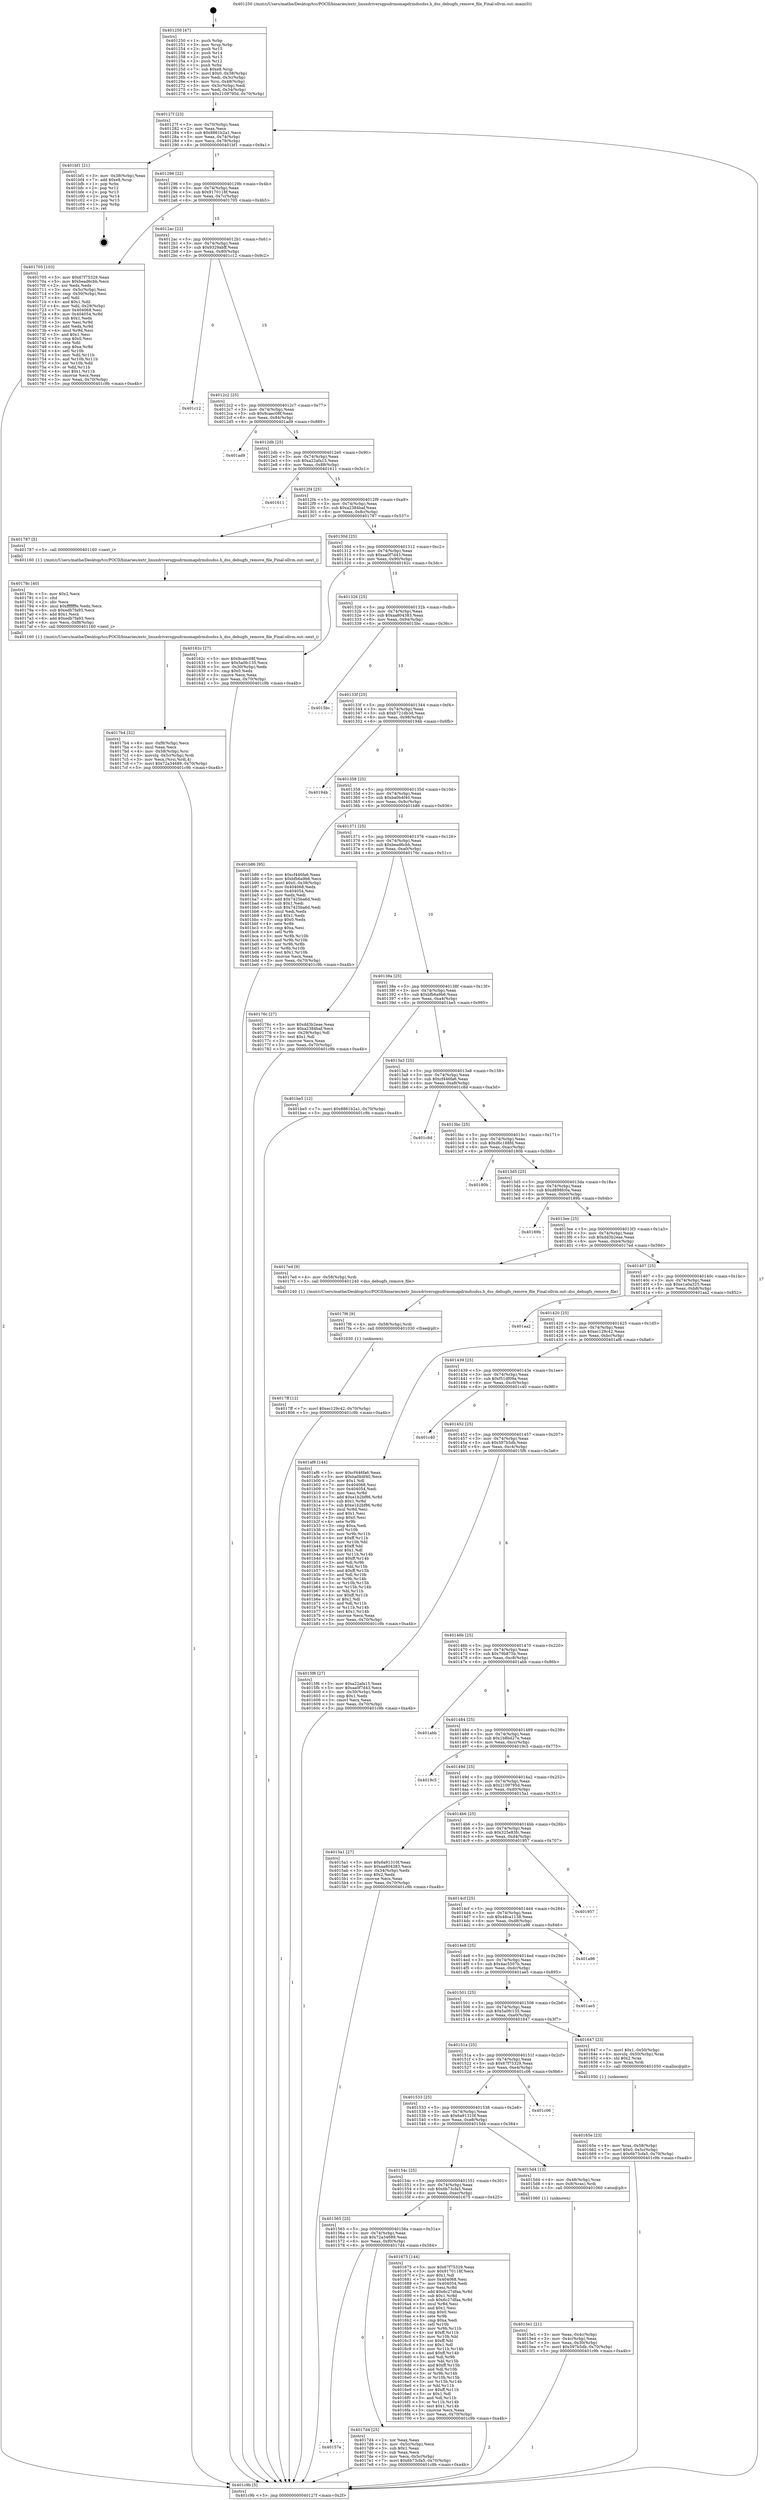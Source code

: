 digraph "0x401250" {
  label = "0x401250 (/mnt/c/Users/mathe/Desktop/tcc/POCII/binaries/extr_linuxdriversgpudrmomapdrmdssdss.h_dss_debugfs_remove_file_Final-ollvm.out::main(0))"
  labelloc = "t"
  node[shape=record]

  Entry [label="",width=0.3,height=0.3,shape=circle,fillcolor=black,style=filled]
  "0x40127f" [label="{
     0x40127f [23]\l
     | [instrs]\l
     &nbsp;&nbsp;0x40127f \<+3\>: mov -0x70(%rbp),%eax\l
     &nbsp;&nbsp;0x401282 \<+2\>: mov %eax,%ecx\l
     &nbsp;&nbsp;0x401284 \<+6\>: sub $0x8861b2a1,%ecx\l
     &nbsp;&nbsp;0x40128a \<+3\>: mov %eax,-0x74(%rbp)\l
     &nbsp;&nbsp;0x40128d \<+3\>: mov %ecx,-0x78(%rbp)\l
     &nbsp;&nbsp;0x401290 \<+6\>: je 0000000000401bf1 \<main+0x9a1\>\l
  }"]
  "0x401bf1" [label="{
     0x401bf1 [21]\l
     | [instrs]\l
     &nbsp;&nbsp;0x401bf1 \<+3\>: mov -0x38(%rbp),%eax\l
     &nbsp;&nbsp;0x401bf4 \<+7\>: add $0xe8,%rsp\l
     &nbsp;&nbsp;0x401bfb \<+1\>: pop %rbx\l
     &nbsp;&nbsp;0x401bfc \<+2\>: pop %r12\l
     &nbsp;&nbsp;0x401bfe \<+2\>: pop %r13\l
     &nbsp;&nbsp;0x401c00 \<+2\>: pop %r14\l
     &nbsp;&nbsp;0x401c02 \<+2\>: pop %r15\l
     &nbsp;&nbsp;0x401c04 \<+1\>: pop %rbp\l
     &nbsp;&nbsp;0x401c05 \<+1\>: ret\l
  }"]
  "0x401296" [label="{
     0x401296 [22]\l
     | [instrs]\l
     &nbsp;&nbsp;0x401296 \<+5\>: jmp 000000000040129b \<main+0x4b\>\l
     &nbsp;&nbsp;0x40129b \<+3\>: mov -0x74(%rbp),%eax\l
     &nbsp;&nbsp;0x40129e \<+5\>: sub $0x9170118f,%eax\l
     &nbsp;&nbsp;0x4012a3 \<+3\>: mov %eax,-0x7c(%rbp)\l
     &nbsp;&nbsp;0x4012a6 \<+6\>: je 0000000000401705 \<main+0x4b5\>\l
  }"]
  Exit [label="",width=0.3,height=0.3,shape=circle,fillcolor=black,style=filled,peripheries=2]
  "0x401705" [label="{
     0x401705 [103]\l
     | [instrs]\l
     &nbsp;&nbsp;0x401705 \<+5\>: mov $0x67f75329,%eax\l
     &nbsp;&nbsp;0x40170a \<+5\>: mov $0xbead6cbb,%ecx\l
     &nbsp;&nbsp;0x40170f \<+2\>: xor %edx,%edx\l
     &nbsp;&nbsp;0x401711 \<+3\>: mov -0x5c(%rbp),%esi\l
     &nbsp;&nbsp;0x401714 \<+3\>: cmp -0x50(%rbp),%esi\l
     &nbsp;&nbsp;0x401717 \<+4\>: setl %dil\l
     &nbsp;&nbsp;0x40171b \<+4\>: and $0x1,%dil\l
     &nbsp;&nbsp;0x40171f \<+4\>: mov %dil,-0x29(%rbp)\l
     &nbsp;&nbsp;0x401723 \<+7\>: mov 0x404068,%esi\l
     &nbsp;&nbsp;0x40172a \<+8\>: mov 0x404054,%r8d\l
     &nbsp;&nbsp;0x401732 \<+3\>: sub $0x1,%edx\l
     &nbsp;&nbsp;0x401735 \<+3\>: mov %esi,%r9d\l
     &nbsp;&nbsp;0x401738 \<+3\>: add %edx,%r9d\l
     &nbsp;&nbsp;0x40173b \<+4\>: imul %r9d,%esi\l
     &nbsp;&nbsp;0x40173f \<+3\>: and $0x1,%esi\l
     &nbsp;&nbsp;0x401742 \<+3\>: cmp $0x0,%esi\l
     &nbsp;&nbsp;0x401745 \<+4\>: sete %dil\l
     &nbsp;&nbsp;0x401749 \<+4\>: cmp $0xa,%r8d\l
     &nbsp;&nbsp;0x40174d \<+4\>: setl %r10b\l
     &nbsp;&nbsp;0x401751 \<+3\>: mov %dil,%r11b\l
     &nbsp;&nbsp;0x401754 \<+3\>: and %r10b,%r11b\l
     &nbsp;&nbsp;0x401757 \<+3\>: xor %r10b,%dil\l
     &nbsp;&nbsp;0x40175a \<+3\>: or %dil,%r11b\l
     &nbsp;&nbsp;0x40175d \<+4\>: test $0x1,%r11b\l
     &nbsp;&nbsp;0x401761 \<+3\>: cmovne %ecx,%eax\l
     &nbsp;&nbsp;0x401764 \<+3\>: mov %eax,-0x70(%rbp)\l
     &nbsp;&nbsp;0x401767 \<+5\>: jmp 0000000000401c9b \<main+0xa4b\>\l
  }"]
  "0x4012ac" [label="{
     0x4012ac [22]\l
     | [instrs]\l
     &nbsp;&nbsp;0x4012ac \<+5\>: jmp 00000000004012b1 \<main+0x61\>\l
     &nbsp;&nbsp;0x4012b1 \<+3\>: mov -0x74(%rbp),%eax\l
     &nbsp;&nbsp;0x4012b4 \<+5\>: sub $0x9329abff,%eax\l
     &nbsp;&nbsp;0x4012b9 \<+3\>: mov %eax,-0x80(%rbp)\l
     &nbsp;&nbsp;0x4012bc \<+6\>: je 0000000000401c12 \<main+0x9c2\>\l
  }"]
  "0x4017ff" [label="{
     0x4017ff [12]\l
     | [instrs]\l
     &nbsp;&nbsp;0x4017ff \<+7\>: movl $0xec129c42,-0x70(%rbp)\l
     &nbsp;&nbsp;0x401806 \<+5\>: jmp 0000000000401c9b \<main+0xa4b\>\l
  }"]
  "0x401c12" [label="{
     0x401c12\l
  }", style=dashed]
  "0x4012c2" [label="{
     0x4012c2 [25]\l
     | [instrs]\l
     &nbsp;&nbsp;0x4012c2 \<+5\>: jmp 00000000004012c7 \<main+0x77\>\l
     &nbsp;&nbsp;0x4012c7 \<+3\>: mov -0x74(%rbp),%eax\l
     &nbsp;&nbsp;0x4012ca \<+5\>: sub $0x9caec08f,%eax\l
     &nbsp;&nbsp;0x4012cf \<+6\>: mov %eax,-0x84(%rbp)\l
     &nbsp;&nbsp;0x4012d5 \<+6\>: je 0000000000401ad9 \<main+0x889\>\l
  }"]
  "0x4017f6" [label="{
     0x4017f6 [9]\l
     | [instrs]\l
     &nbsp;&nbsp;0x4017f6 \<+4\>: mov -0x58(%rbp),%rdi\l
     &nbsp;&nbsp;0x4017fa \<+5\>: call 0000000000401030 \<free@plt\>\l
     | [calls]\l
     &nbsp;&nbsp;0x401030 \{1\} (unknown)\l
  }"]
  "0x401ad9" [label="{
     0x401ad9\l
  }", style=dashed]
  "0x4012db" [label="{
     0x4012db [25]\l
     | [instrs]\l
     &nbsp;&nbsp;0x4012db \<+5\>: jmp 00000000004012e0 \<main+0x90\>\l
     &nbsp;&nbsp;0x4012e0 \<+3\>: mov -0x74(%rbp),%eax\l
     &nbsp;&nbsp;0x4012e3 \<+5\>: sub $0xa22afa15,%eax\l
     &nbsp;&nbsp;0x4012e8 \<+6\>: mov %eax,-0x88(%rbp)\l
     &nbsp;&nbsp;0x4012ee \<+6\>: je 0000000000401611 \<main+0x3c1\>\l
  }"]
  "0x40157e" [label="{
     0x40157e\l
  }", style=dashed]
  "0x401611" [label="{
     0x401611\l
  }", style=dashed]
  "0x4012f4" [label="{
     0x4012f4 [25]\l
     | [instrs]\l
     &nbsp;&nbsp;0x4012f4 \<+5\>: jmp 00000000004012f9 \<main+0xa9\>\l
     &nbsp;&nbsp;0x4012f9 \<+3\>: mov -0x74(%rbp),%eax\l
     &nbsp;&nbsp;0x4012fc \<+5\>: sub $0xa2384baf,%eax\l
     &nbsp;&nbsp;0x401301 \<+6\>: mov %eax,-0x8c(%rbp)\l
     &nbsp;&nbsp;0x401307 \<+6\>: je 0000000000401787 \<main+0x537\>\l
  }"]
  "0x4017d4" [label="{
     0x4017d4 [25]\l
     | [instrs]\l
     &nbsp;&nbsp;0x4017d4 \<+2\>: xor %eax,%eax\l
     &nbsp;&nbsp;0x4017d6 \<+3\>: mov -0x5c(%rbp),%ecx\l
     &nbsp;&nbsp;0x4017d9 \<+3\>: sub $0x1,%eax\l
     &nbsp;&nbsp;0x4017dc \<+2\>: sub %eax,%ecx\l
     &nbsp;&nbsp;0x4017de \<+3\>: mov %ecx,-0x5c(%rbp)\l
     &nbsp;&nbsp;0x4017e1 \<+7\>: movl $0x6b73cfa5,-0x70(%rbp)\l
     &nbsp;&nbsp;0x4017e8 \<+5\>: jmp 0000000000401c9b \<main+0xa4b\>\l
  }"]
  "0x401787" [label="{
     0x401787 [5]\l
     | [instrs]\l
     &nbsp;&nbsp;0x401787 \<+5\>: call 0000000000401160 \<next_i\>\l
     | [calls]\l
     &nbsp;&nbsp;0x401160 \{1\} (/mnt/c/Users/mathe/Desktop/tcc/POCII/binaries/extr_linuxdriversgpudrmomapdrmdssdss.h_dss_debugfs_remove_file_Final-ollvm.out::next_i)\l
  }"]
  "0x40130d" [label="{
     0x40130d [25]\l
     | [instrs]\l
     &nbsp;&nbsp;0x40130d \<+5\>: jmp 0000000000401312 \<main+0xc2\>\l
     &nbsp;&nbsp;0x401312 \<+3\>: mov -0x74(%rbp),%eax\l
     &nbsp;&nbsp;0x401315 \<+5\>: sub $0xaa0f7d43,%eax\l
     &nbsp;&nbsp;0x40131a \<+6\>: mov %eax,-0x90(%rbp)\l
     &nbsp;&nbsp;0x401320 \<+6\>: je 000000000040162c \<main+0x3dc\>\l
  }"]
  "0x4017b4" [label="{
     0x4017b4 [32]\l
     | [instrs]\l
     &nbsp;&nbsp;0x4017b4 \<+6\>: mov -0xf8(%rbp),%ecx\l
     &nbsp;&nbsp;0x4017ba \<+3\>: imul %eax,%ecx\l
     &nbsp;&nbsp;0x4017bd \<+4\>: mov -0x58(%rbp),%rsi\l
     &nbsp;&nbsp;0x4017c1 \<+4\>: movslq -0x5c(%rbp),%rdi\l
     &nbsp;&nbsp;0x4017c5 \<+3\>: mov %ecx,(%rsi,%rdi,4)\l
     &nbsp;&nbsp;0x4017c8 \<+7\>: movl $0x72a34689,-0x70(%rbp)\l
     &nbsp;&nbsp;0x4017cf \<+5\>: jmp 0000000000401c9b \<main+0xa4b\>\l
  }"]
  "0x40162c" [label="{
     0x40162c [27]\l
     | [instrs]\l
     &nbsp;&nbsp;0x40162c \<+5\>: mov $0x9caec08f,%eax\l
     &nbsp;&nbsp;0x401631 \<+5\>: mov $0x5a0fc135,%ecx\l
     &nbsp;&nbsp;0x401636 \<+3\>: mov -0x30(%rbp),%edx\l
     &nbsp;&nbsp;0x401639 \<+3\>: cmp $0x0,%edx\l
     &nbsp;&nbsp;0x40163c \<+3\>: cmove %ecx,%eax\l
     &nbsp;&nbsp;0x40163f \<+3\>: mov %eax,-0x70(%rbp)\l
     &nbsp;&nbsp;0x401642 \<+5\>: jmp 0000000000401c9b \<main+0xa4b\>\l
  }"]
  "0x401326" [label="{
     0x401326 [25]\l
     | [instrs]\l
     &nbsp;&nbsp;0x401326 \<+5\>: jmp 000000000040132b \<main+0xdb\>\l
     &nbsp;&nbsp;0x40132b \<+3\>: mov -0x74(%rbp),%eax\l
     &nbsp;&nbsp;0x40132e \<+5\>: sub $0xaa804383,%eax\l
     &nbsp;&nbsp;0x401333 \<+6\>: mov %eax,-0x94(%rbp)\l
     &nbsp;&nbsp;0x401339 \<+6\>: je 00000000004015bc \<main+0x36c\>\l
  }"]
  "0x40178c" [label="{
     0x40178c [40]\l
     | [instrs]\l
     &nbsp;&nbsp;0x40178c \<+5\>: mov $0x2,%ecx\l
     &nbsp;&nbsp;0x401791 \<+1\>: cltd\l
     &nbsp;&nbsp;0x401792 \<+2\>: idiv %ecx\l
     &nbsp;&nbsp;0x401794 \<+6\>: imul $0xfffffffe,%edx,%ecx\l
     &nbsp;&nbsp;0x40179a \<+6\>: sub $0xedb7fa93,%ecx\l
     &nbsp;&nbsp;0x4017a0 \<+3\>: add $0x1,%ecx\l
     &nbsp;&nbsp;0x4017a3 \<+6\>: add $0xedb7fa93,%ecx\l
     &nbsp;&nbsp;0x4017a9 \<+6\>: mov %ecx,-0xf8(%rbp)\l
     &nbsp;&nbsp;0x4017af \<+5\>: call 0000000000401160 \<next_i\>\l
     | [calls]\l
     &nbsp;&nbsp;0x401160 \{1\} (/mnt/c/Users/mathe/Desktop/tcc/POCII/binaries/extr_linuxdriversgpudrmomapdrmdssdss.h_dss_debugfs_remove_file_Final-ollvm.out::next_i)\l
  }"]
  "0x4015bc" [label="{
     0x4015bc\l
  }", style=dashed]
  "0x40133f" [label="{
     0x40133f [25]\l
     | [instrs]\l
     &nbsp;&nbsp;0x40133f \<+5\>: jmp 0000000000401344 \<main+0xf4\>\l
     &nbsp;&nbsp;0x401344 \<+3\>: mov -0x74(%rbp),%eax\l
     &nbsp;&nbsp;0x401347 \<+5\>: sub $0xb721db3d,%eax\l
     &nbsp;&nbsp;0x40134c \<+6\>: mov %eax,-0x98(%rbp)\l
     &nbsp;&nbsp;0x401352 \<+6\>: je 000000000040194b \<main+0x6fb\>\l
  }"]
  "0x401565" [label="{
     0x401565 [25]\l
     | [instrs]\l
     &nbsp;&nbsp;0x401565 \<+5\>: jmp 000000000040156a \<main+0x31a\>\l
     &nbsp;&nbsp;0x40156a \<+3\>: mov -0x74(%rbp),%eax\l
     &nbsp;&nbsp;0x40156d \<+5\>: sub $0x72a34689,%eax\l
     &nbsp;&nbsp;0x401572 \<+6\>: mov %eax,-0xf0(%rbp)\l
     &nbsp;&nbsp;0x401578 \<+6\>: je 00000000004017d4 \<main+0x584\>\l
  }"]
  "0x40194b" [label="{
     0x40194b\l
  }", style=dashed]
  "0x401358" [label="{
     0x401358 [25]\l
     | [instrs]\l
     &nbsp;&nbsp;0x401358 \<+5\>: jmp 000000000040135d \<main+0x10d\>\l
     &nbsp;&nbsp;0x40135d \<+3\>: mov -0x74(%rbp),%eax\l
     &nbsp;&nbsp;0x401360 \<+5\>: sub $0xba0b4f40,%eax\l
     &nbsp;&nbsp;0x401365 \<+6\>: mov %eax,-0x9c(%rbp)\l
     &nbsp;&nbsp;0x40136b \<+6\>: je 0000000000401b86 \<main+0x936\>\l
  }"]
  "0x401675" [label="{
     0x401675 [144]\l
     | [instrs]\l
     &nbsp;&nbsp;0x401675 \<+5\>: mov $0x67f75329,%eax\l
     &nbsp;&nbsp;0x40167a \<+5\>: mov $0x9170118f,%ecx\l
     &nbsp;&nbsp;0x40167f \<+2\>: mov $0x1,%dl\l
     &nbsp;&nbsp;0x401681 \<+7\>: mov 0x404068,%esi\l
     &nbsp;&nbsp;0x401688 \<+7\>: mov 0x404054,%edi\l
     &nbsp;&nbsp;0x40168f \<+3\>: mov %esi,%r8d\l
     &nbsp;&nbsp;0x401692 \<+7\>: add $0x6c27dfaa,%r8d\l
     &nbsp;&nbsp;0x401699 \<+4\>: sub $0x1,%r8d\l
     &nbsp;&nbsp;0x40169d \<+7\>: sub $0x6c27dfaa,%r8d\l
     &nbsp;&nbsp;0x4016a4 \<+4\>: imul %r8d,%esi\l
     &nbsp;&nbsp;0x4016a8 \<+3\>: and $0x1,%esi\l
     &nbsp;&nbsp;0x4016ab \<+3\>: cmp $0x0,%esi\l
     &nbsp;&nbsp;0x4016ae \<+4\>: sete %r9b\l
     &nbsp;&nbsp;0x4016b2 \<+3\>: cmp $0xa,%edi\l
     &nbsp;&nbsp;0x4016b5 \<+4\>: setl %r10b\l
     &nbsp;&nbsp;0x4016b9 \<+3\>: mov %r9b,%r11b\l
     &nbsp;&nbsp;0x4016bc \<+4\>: xor $0xff,%r11b\l
     &nbsp;&nbsp;0x4016c0 \<+3\>: mov %r10b,%bl\l
     &nbsp;&nbsp;0x4016c3 \<+3\>: xor $0xff,%bl\l
     &nbsp;&nbsp;0x4016c6 \<+3\>: xor $0x1,%dl\l
     &nbsp;&nbsp;0x4016c9 \<+3\>: mov %r11b,%r14b\l
     &nbsp;&nbsp;0x4016cc \<+4\>: and $0xff,%r14b\l
     &nbsp;&nbsp;0x4016d0 \<+3\>: and %dl,%r9b\l
     &nbsp;&nbsp;0x4016d3 \<+3\>: mov %bl,%r15b\l
     &nbsp;&nbsp;0x4016d6 \<+4\>: and $0xff,%r15b\l
     &nbsp;&nbsp;0x4016da \<+3\>: and %dl,%r10b\l
     &nbsp;&nbsp;0x4016dd \<+3\>: or %r9b,%r14b\l
     &nbsp;&nbsp;0x4016e0 \<+3\>: or %r10b,%r15b\l
     &nbsp;&nbsp;0x4016e3 \<+3\>: xor %r15b,%r14b\l
     &nbsp;&nbsp;0x4016e6 \<+3\>: or %bl,%r11b\l
     &nbsp;&nbsp;0x4016e9 \<+4\>: xor $0xff,%r11b\l
     &nbsp;&nbsp;0x4016ed \<+3\>: or $0x1,%dl\l
     &nbsp;&nbsp;0x4016f0 \<+3\>: and %dl,%r11b\l
     &nbsp;&nbsp;0x4016f3 \<+3\>: or %r11b,%r14b\l
     &nbsp;&nbsp;0x4016f6 \<+4\>: test $0x1,%r14b\l
     &nbsp;&nbsp;0x4016fa \<+3\>: cmovne %ecx,%eax\l
     &nbsp;&nbsp;0x4016fd \<+3\>: mov %eax,-0x70(%rbp)\l
     &nbsp;&nbsp;0x401700 \<+5\>: jmp 0000000000401c9b \<main+0xa4b\>\l
  }"]
  "0x401b86" [label="{
     0x401b86 [95]\l
     | [instrs]\l
     &nbsp;&nbsp;0x401b86 \<+5\>: mov $0xcf446fa6,%eax\l
     &nbsp;&nbsp;0x401b8b \<+5\>: mov $0xbfb6a9b6,%ecx\l
     &nbsp;&nbsp;0x401b90 \<+7\>: movl $0x0,-0x38(%rbp)\l
     &nbsp;&nbsp;0x401b97 \<+7\>: mov 0x404068,%edx\l
     &nbsp;&nbsp;0x401b9e \<+7\>: mov 0x404054,%esi\l
     &nbsp;&nbsp;0x401ba5 \<+2\>: mov %edx,%edi\l
     &nbsp;&nbsp;0x401ba7 \<+6\>: add $0x7425ba6d,%edi\l
     &nbsp;&nbsp;0x401bad \<+3\>: sub $0x1,%edi\l
     &nbsp;&nbsp;0x401bb0 \<+6\>: sub $0x7425ba6d,%edi\l
     &nbsp;&nbsp;0x401bb6 \<+3\>: imul %edi,%edx\l
     &nbsp;&nbsp;0x401bb9 \<+3\>: and $0x1,%edx\l
     &nbsp;&nbsp;0x401bbc \<+3\>: cmp $0x0,%edx\l
     &nbsp;&nbsp;0x401bbf \<+4\>: sete %r8b\l
     &nbsp;&nbsp;0x401bc3 \<+3\>: cmp $0xa,%esi\l
     &nbsp;&nbsp;0x401bc6 \<+4\>: setl %r9b\l
     &nbsp;&nbsp;0x401bca \<+3\>: mov %r8b,%r10b\l
     &nbsp;&nbsp;0x401bcd \<+3\>: and %r9b,%r10b\l
     &nbsp;&nbsp;0x401bd0 \<+3\>: xor %r9b,%r8b\l
     &nbsp;&nbsp;0x401bd3 \<+3\>: or %r8b,%r10b\l
     &nbsp;&nbsp;0x401bd6 \<+4\>: test $0x1,%r10b\l
     &nbsp;&nbsp;0x401bda \<+3\>: cmovne %ecx,%eax\l
     &nbsp;&nbsp;0x401bdd \<+3\>: mov %eax,-0x70(%rbp)\l
     &nbsp;&nbsp;0x401be0 \<+5\>: jmp 0000000000401c9b \<main+0xa4b\>\l
  }"]
  "0x401371" [label="{
     0x401371 [25]\l
     | [instrs]\l
     &nbsp;&nbsp;0x401371 \<+5\>: jmp 0000000000401376 \<main+0x126\>\l
     &nbsp;&nbsp;0x401376 \<+3\>: mov -0x74(%rbp),%eax\l
     &nbsp;&nbsp;0x401379 \<+5\>: sub $0xbead6cbb,%eax\l
     &nbsp;&nbsp;0x40137e \<+6\>: mov %eax,-0xa0(%rbp)\l
     &nbsp;&nbsp;0x401384 \<+6\>: je 000000000040176c \<main+0x51c\>\l
  }"]
  "0x40165e" [label="{
     0x40165e [23]\l
     | [instrs]\l
     &nbsp;&nbsp;0x40165e \<+4\>: mov %rax,-0x58(%rbp)\l
     &nbsp;&nbsp;0x401662 \<+7\>: movl $0x0,-0x5c(%rbp)\l
     &nbsp;&nbsp;0x401669 \<+7\>: movl $0x6b73cfa5,-0x70(%rbp)\l
     &nbsp;&nbsp;0x401670 \<+5\>: jmp 0000000000401c9b \<main+0xa4b\>\l
  }"]
  "0x40176c" [label="{
     0x40176c [27]\l
     | [instrs]\l
     &nbsp;&nbsp;0x40176c \<+5\>: mov $0xdd3b2eae,%eax\l
     &nbsp;&nbsp;0x401771 \<+5\>: mov $0xa2384baf,%ecx\l
     &nbsp;&nbsp;0x401776 \<+3\>: mov -0x29(%rbp),%dl\l
     &nbsp;&nbsp;0x401779 \<+3\>: test $0x1,%dl\l
     &nbsp;&nbsp;0x40177c \<+3\>: cmovne %ecx,%eax\l
     &nbsp;&nbsp;0x40177f \<+3\>: mov %eax,-0x70(%rbp)\l
     &nbsp;&nbsp;0x401782 \<+5\>: jmp 0000000000401c9b \<main+0xa4b\>\l
  }"]
  "0x40138a" [label="{
     0x40138a [25]\l
     | [instrs]\l
     &nbsp;&nbsp;0x40138a \<+5\>: jmp 000000000040138f \<main+0x13f\>\l
     &nbsp;&nbsp;0x40138f \<+3\>: mov -0x74(%rbp),%eax\l
     &nbsp;&nbsp;0x401392 \<+5\>: sub $0xbfb6a9b6,%eax\l
     &nbsp;&nbsp;0x401397 \<+6\>: mov %eax,-0xa4(%rbp)\l
     &nbsp;&nbsp;0x40139d \<+6\>: je 0000000000401be5 \<main+0x995\>\l
  }"]
  "0x4015e1" [label="{
     0x4015e1 [21]\l
     | [instrs]\l
     &nbsp;&nbsp;0x4015e1 \<+3\>: mov %eax,-0x4c(%rbp)\l
     &nbsp;&nbsp;0x4015e4 \<+3\>: mov -0x4c(%rbp),%eax\l
     &nbsp;&nbsp;0x4015e7 \<+3\>: mov %eax,-0x30(%rbp)\l
     &nbsp;&nbsp;0x4015ea \<+7\>: movl $0x597b5db,-0x70(%rbp)\l
     &nbsp;&nbsp;0x4015f1 \<+5\>: jmp 0000000000401c9b \<main+0xa4b\>\l
  }"]
  "0x401be5" [label="{
     0x401be5 [12]\l
     | [instrs]\l
     &nbsp;&nbsp;0x401be5 \<+7\>: movl $0x8861b2a1,-0x70(%rbp)\l
     &nbsp;&nbsp;0x401bec \<+5\>: jmp 0000000000401c9b \<main+0xa4b\>\l
  }"]
  "0x4013a3" [label="{
     0x4013a3 [25]\l
     | [instrs]\l
     &nbsp;&nbsp;0x4013a3 \<+5\>: jmp 00000000004013a8 \<main+0x158\>\l
     &nbsp;&nbsp;0x4013a8 \<+3\>: mov -0x74(%rbp),%eax\l
     &nbsp;&nbsp;0x4013ab \<+5\>: sub $0xcf446fa6,%eax\l
     &nbsp;&nbsp;0x4013b0 \<+6\>: mov %eax,-0xa8(%rbp)\l
     &nbsp;&nbsp;0x4013b6 \<+6\>: je 0000000000401c8d \<main+0xa3d\>\l
  }"]
  "0x40154c" [label="{
     0x40154c [25]\l
     | [instrs]\l
     &nbsp;&nbsp;0x40154c \<+5\>: jmp 0000000000401551 \<main+0x301\>\l
     &nbsp;&nbsp;0x401551 \<+3\>: mov -0x74(%rbp),%eax\l
     &nbsp;&nbsp;0x401554 \<+5\>: sub $0x6b73cfa5,%eax\l
     &nbsp;&nbsp;0x401559 \<+6\>: mov %eax,-0xec(%rbp)\l
     &nbsp;&nbsp;0x40155f \<+6\>: je 0000000000401675 \<main+0x425\>\l
  }"]
  "0x401c8d" [label="{
     0x401c8d\l
  }", style=dashed]
  "0x4013bc" [label="{
     0x4013bc [25]\l
     | [instrs]\l
     &nbsp;&nbsp;0x4013bc \<+5\>: jmp 00000000004013c1 \<main+0x171\>\l
     &nbsp;&nbsp;0x4013c1 \<+3\>: mov -0x74(%rbp),%eax\l
     &nbsp;&nbsp;0x4013c4 \<+5\>: sub $0xd6c188fd,%eax\l
     &nbsp;&nbsp;0x4013c9 \<+6\>: mov %eax,-0xac(%rbp)\l
     &nbsp;&nbsp;0x4013cf \<+6\>: je 000000000040180b \<main+0x5bb\>\l
  }"]
  "0x4015d4" [label="{
     0x4015d4 [13]\l
     | [instrs]\l
     &nbsp;&nbsp;0x4015d4 \<+4\>: mov -0x48(%rbp),%rax\l
     &nbsp;&nbsp;0x4015d8 \<+4\>: mov 0x8(%rax),%rdi\l
     &nbsp;&nbsp;0x4015dc \<+5\>: call 0000000000401060 \<atoi@plt\>\l
     | [calls]\l
     &nbsp;&nbsp;0x401060 \{1\} (unknown)\l
  }"]
  "0x40180b" [label="{
     0x40180b\l
  }", style=dashed]
  "0x4013d5" [label="{
     0x4013d5 [25]\l
     | [instrs]\l
     &nbsp;&nbsp;0x4013d5 \<+5\>: jmp 00000000004013da \<main+0x18a\>\l
     &nbsp;&nbsp;0x4013da \<+3\>: mov -0x74(%rbp),%eax\l
     &nbsp;&nbsp;0x4013dd \<+5\>: sub $0xd898fc0a,%eax\l
     &nbsp;&nbsp;0x4013e2 \<+6\>: mov %eax,-0xb0(%rbp)\l
     &nbsp;&nbsp;0x4013e8 \<+6\>: je 000000000040189b \<main+0x64b\>\l
  }"]
  "0x401533" [label="{
     0x401533 [25]\l
     | [instrs]\l
     &nbsp;&nbsp;0x401533 \<+5\>: jmp 0000000000401538 \<main+0x2e8\>\l
     &nbsp;&nbsp;0x401538 \<+3\>: mov -0x74(%rbp),%eax\l
     &nbsp;&nbsp;0x40153b \<+5\>: sub $0x6a91310f,%eax\l
     &nbsp;&nbsp;0x401540 \<+6\>: mov %eax,-0xe8(%rbp)\l
     &nbsp;&nbsp;0x401546 \<+6\>: je 00000000004015d4 \<main+0x384\>\l
  }"]
  "0x40189b" [label="{
     0x40189b\l
  }", style=dashed]
  "0x4013ee" [label="{
     0x4013ee [25]\l
     | [instrs]\l
     &nbsp;&nbsp;0x4013ee \<+5\>: jmp 00000000004013f3 \<main+0x1a3\>\l
     &nbsp;&nbsp;0x4013f3 \<+3\>: mov -0x74(%rbp),%eax\l
     &nbsp;&nbsp;0x4013f6 \<+5\>: sub $0xdd3b2eae,%eax\l
     &nbsp;&nbsp;0x4013fb \<+6\>: mov %eax,-0xb4(%rbp)\l
     &nbsp;&nbsp;0x401401 \<+6\>: je 00000000004017ed \<main+0x59d\>\l
  }"]
  "0x401c06" [label="{
     0x401c06\l
  }", style=dashed]
  "0x4017ed" [label="{
     0x4017ed [9]\l
     | [instrs]\l
     &nbsp;&nbsp;0x4017ed \<+4\>: mov -0x58(%rbp),%rdi\l
     &nbsp;&nbsp;0x4017f1 \<+5\>: call 0000000000401240 \<dss_debugfs_remove_file\>\l
     | [calls]\l
     &nbsp;&nbsp;0x401240 \{1\} (/mnt/c/Users/mathe/Desktop/tcc/POCII/binaries/extr_linuxdriversgpudrmomapdrmdssdss.h_dss_debugfs_remove_file_Final-ollvm.out::dss_debugfs_remove_file)\l
  }"]
  "0x401407" [label="{
     0x401407 [25]\l
     | [instrs]\l
     &nbsp;&nbsp;0x401407 \<+5\>: jmp 000000000040140c \<main+0x1bc\>\l
     &nbsp;&nbsp;0x40140c \<+3\>: mov -0x74(%rbp),%eax\l
     &nbsp;&nbsp;0x40140f \<+5\>: sub $0xe1a0a325,%eax\l
     &nbsp;&nbsp;0x401414 \<+6\>: mov %eax,-0xb8(%rbp)\l
     &nbsp;&nbsp;0x40141a \<+6\>: je 0000000000401aa2 \<main+0x852\>\l
  }"]
  "0x40151a" [label="{
     0x40151a [25]\l
     | [instrs]\l
     &nbsp;&nbsp;0x40151a \<+5\>: jmp 000000000040151f \<main+0x2cf\>\l
     &nbsp;&nbsp;0x40151f \<+3\>: mov -0x74(%rbp),%eax\l
     &nbsp;&nbsp;0x401522 \<+5\>: sub $0x67f75329,%eax\l
     &nbsp;&nbsp;0x401527 \<+6\>: mov %eax,-0xe4(%rbp)\l
     &nbsp;&nbsp;0x40152d \<+6\>: je 0000000000401c06 \<main+0x9b6\>\l
  }"]
  "0x401aa2" [label="{
     0x401aa2\l
  }", style=dashed]
  "0x401420" [label="{
     0x401420 [25]\l
     | [instrs]\l
     &nbsp;&nbsp;0x401420 \<+5\>: jmp 0000000000401425 \<main+0x1d5\>\l
     &nbsp;&nbsp;0x401425 \<+3\>: mov -0x74(%rbp),%eax\l
     &nbsp;&nbsp;0x401428 \<+5\>: sub $0xec129c42,%eax\l
     &nbsp;&nbsp;0x40142d \<+6\>: mov %eax,-0xbc(%rbp)\l
     &nbsp;&nbsp;0x401433 \<+6\>: je 0000000000401af6 \<main+0x8a6\>\l
  }"]
  "0x401647" [label="{
     0x401647 [23]\l
     | [instrs]\l
     &nbsp;&nbsp;0x401647 \<+7\>: movl $0x1,-0x50(%rbp)\l
     &nbsp;&nbsp;0x40164e \<+4\>: movslq -0x50(%rbp),%rax\l
     &nbsp;&nbsp;0x401652 \<+4\>: shl $0x2,%rax\l
     &nbsp;&nbsp;0x401656 \<+3\>: mov %rax,%rdi\l
     &nbsp;&nbsp;0x401659 \<+5\>: call 0000000000401050 \<malloc@plt\>\l
     | [calls]\l
     &nbsp;&nbsp;0x401050 \{1\} (unknown)\l
  }"]
  "0x401af6" [label="{
     0x401af6 [144]\l
     | [instrs]\l
     &nbsp;&nbsp;0x401af6 \<+5\>: mov $0xcf446fa6,%eax\l
     &nbsp;&nbsp;0x401afb \<+5\>: mov $0xba0b4f40,%ecx\l
     &nbsp;&nbsp;0x401b00 \<+2\>: mov $0x1,%dl\l
     &nbsp;&nbsp;0x401b02 \<+7\>: mov 0x404068,%esi\l
     &nbsp;&nbsp;0x401b09 \<+7\>: mov 0x404054,%edi\l
     &nbsp;&nbsp;0x401b10 \<+3\>: mov %esi,%r8d\l
     &nbsp;&nbsp;0x401b13 \<+7\>: add $0xe1b2bf86,%r8d\l
     &nbsp;&nbsp;0x401b1a \<+4\>: sub $0x1,%r8d\l
     &nbsp;&nbsp;0x401b1e \<+7\>: sub $0xe1b2bf86,%r8d\l
     &nbsp;&nbsp;0x401b25 \<+4\>: imul %r8d,%esi\l
     &nbsp;&nbsp;0x401b29 \<+3\>: and $0x1,%esi\l
     &nbsp;&nbsp;0x401b2c \<+3\>: cmp $0x0,%esi\l
     &nbsp;&nbsp;0x401b2f \<+4\>: sete %r9b\l
     &nbsp;&nbsp;0x401b33 \<+3\>: cmp $0xa,%edi\l
     &nbsp;&nbsp;0x401b36 \<+4\>: setl %r10b\l
     &nbsp;&nbsp;0x401b3a \<+3\>: mov %r9b,%r11b\l
     &nbsp;&nbsp;0x401b3d \<+4\>: xor $0xff,%r11b\l
     &nbsp;&nbsp;0x401b41 \<+3\>: mov %r10b,%bl\l
     &nbsp;&nbsp;0x401b44 \<+3\>: xor $0xff,%bl\l
     &nbsp;&nbsp;0x401b47 \<+3\>: xor $0x1,%dl\l
     &nbsp;&nbsp;0x401b4a \<+3\>: mov %r11b,%r14b\l
     &nbsp;&nbsp;0x401b4d \<+4\>: and $0xff,%r14b\l
     &nbsp;&nbsp;0x401b51 \<+3\>: and %dl,%r9b\l
     &nbsp;&nbsp;0x401b54 \<+3\>: mov %bl,%r15b\l
     &nbsp;&nbsp;0x401b57 \<+4\>: and $0xff,%r15b\l
     &nbsp;&nbsp;0x401b5b \<+3\>: and %dl,%r10b\l
     &nbsp;&nbsp;0x401b5e \<+3\>: or %r9b,%r14b\l
     &nbsp;&nbsp;0x401b61 \<+3\>: or %r10b,%r15b\l
     &nbsp;&nbsp;0x401b64 \<+3\>: xor %r15b,%r14b\l
     &nbsp;&nbsp;0x401b67 \<+3\>: or %bl,%r11b\l
     &nbsp;&nbsp;0x401b6a \<+4\>: xor $0xff,%r11b\l
     &nbsp;&nbsp;0x401b6e \<+3\>: or $0x1,%dl\l
     &nbsp;&nbsp;0x401b71 \<+3\>: and %dl,%r11b\l
     &nbsp;&nbsp;0x401b74 \<+3\>: or %r11b,%r14b\l
     &nbsp;&nbsp;0x401b77 \<+4\>: test $0x1,%r14b\l
     &nbsp;&nbsp;0x401b7b \<+3\>: cmovne %ecx,%eax\l
     &nbsp;&nbsp;0x401b7e \<+3\>: mov %eax,-0x70(%rbp)\l
     &nbsp;&nbsp;0x401b81 \<+5\>: jmp 0000000000401c9b \<main+0xa4b\>\l
  }"]
  "0x401439" [label="{
     0x401439 [25]\l
     | [instrs]\l
     &nbsp;&nbsp;0x401439 \<+5\>: jmp 000000000040143e \<main+0x1ee\>\l
     &nbsp;&nbsp;0x40143e \<+3\>: mov -0x74(%rbp),%eax\l
     &nbsp;&nbsp;0x401441 \<+5\>: sub $0xf51df09a,%eax\l
     &nbsp;&nbsp;0x401446 \<+6\>: mov %eax,-0xc0(%rbp)\l
     &nbsp;&nbsp;0x40144c \<+6\>: je 0000000000401c40 \<main+0x9f0\>\l
  }"]
  "0x401501" [label="{
     0x401501 [25]\l
     | [instrs]\l
     &nbsp;&nbsp;0x401501 \<+5\>: jmp 0000000000401506 \<main+0x2b6\>\l
     &nbsp;&nbsp;0x401506 \<+3\>: mov -0x74(%rbp),%eax\l
     &nbsp;&nbsp;0x401509 \<+5\>: sub $0x5a0fc135,%eax\l
     &nbsp;&nbsp;0x40150e \<+6\>: mov %eax,-0xe0(%rbp)\l
     &nbsp;&nbsp;0x401514 \<+6\>: je 0000000000401647 \<main+0x3f7\>\l
  }"]
  "0x401c40" [label="{
     0x401c40\l
  }", style=dashed]
  "0x401452" [label="{
     0x401452 [25]\l
     | [instrs]\l
     &nbsp;&nbsp;0x401452 \<+5\>: jmp 0000000000401457 \<main+0x207\>\l
     &nbsp;&nbsp;0x401457 \<+3\>: mov -0x74(%rbp),%eax\l
     &nbsp;&nbsp;0x40145a \<+5\>: sub $0x597b5db,%eax\l
     &nbsp;&nbsp;0x40145f \<+6\>: mov %eax,-0xc4(%rbp)\l
     &nbsp;&nbsp;0x401465 \<+6\>: je 00000000004015f6 \<main+0x3a6\>\l
  }"]
  "0x401ae5" [label="{
     0x401ae5\l
  }", style=dashed]
  "0x4015f6" [label="{
     0x4015f6 [27]\l
     | [instrs]\l
     &nbsp;&nbsp;0x4015f6 \<+5\>: mov $0xa22afa15,%eax\l
     &nbsp;&nbsp;0x4015fb \<+5\>: mov $0xaa0f7d43,%ecx\l
     &nbsp;&nbsp;0x401600 \<+3\>: mov -0x30(%rbp),%edx\l
     &nbsp;&nbsp;0x401603 \<+3\>: cmp $0x1,%edx\l
     &nbsp;&nbsp;0x401606 \<+3\>: cmovl %ecx,%eax\l
     &nbsp;&nbsp;0x401609 \<+3\>: mov %eax,-0x70(%rbp)\l
     &nbsp;&nbsp;0x40160c \<+5\>: jmp 0000000000401c9b \<main+0xa4b\>\l
  }"]
  "0x40146b" [label="{
     0x40146b [25]\l
     | [instrs]\l
     &nbsp;&nbsp;0x40146b \<+5\>: jmp 0000000000401470 \<main+0x220\>\l
     &nbsp;&nbsp;0x401470 \<+3\>: mov -0x74(%rbp),%eax\l
     &nbsp;&nbsp;0x401473 \<+5\>: sub $0x79b875b,%eax\l
     &nbsp;&nbsp;0x401478 \<+6\>: mov %eax,-0xc8(%rbp)\l
     &nbsp;&nbsp;0x40147e \<+6\>: je 0000000000401abb \<main+0x86b\>\l
  }"]
  "0x4014e8" [label="{
     0x4014e8 [25]\l
     | [instrs]\l
     &nbsp;&nbsp;0x4014e8 \<+5\>: jmp 00000000004014ed \<main+0x29d\>\l
     &nbsp;&nbsp;0x4014ed \<+3\>: mov -0x74(%rbp),%eax\l
     &nbsp;&nbsp;0x4014f0 \<+5\>: sub $0x4ac5507b,%eax\l
     &nbsp;&nbsp;0x4014f5 \<+6\>: mov %eax,-0xdc(%rbp)\l
     &nbsp;&nbsp;0x4014fb \<+6\>: je 0000000000401ae5 \<main+0x895\>\l
  }"]
  "0x401abb" [label="{
     0x401abb\l
  }", style=dashed]
  "0x401484" [label="{
     0x401484 [25]\l
     | [instrs]\l
     &nbsp;&nbsp;0x401484 \<+5\>: jmp 0000000000401489 \<main+0x239\>\l
     &nbsp;&nbsp;0x401489 \<+3\>: mov -0x74(%rbp),%eax\l
     &nbsp;&nbsp;0x40148c \<+5\>: sub $0x1b8bd27e,%eax\l
     &nbsp;&nbsp;0x401491 \<+6\>: mov %eax,-0xcc(%rbp)\l
     &nbsp;&nbsp;0x401497 \<+6\>: je 00000000004019c5 \<main+0x775\>\l
  }"]
  "0x401a96" [label="{
     0x401a96\l
  }", style=dashed]
  "0x4019c5" [label="{
     0x4019c5\l
  }", style=dashed]
  "0x40149d" [label="{
     0x40149d [25]\l
     | [instrs]\l
     &nbsp;&nbsp;0x40149d \<+5\>: jmp 00000000004014a2 \<main+0x252\>\l
     &nbsp;&nbsp;0x4014a2 \<+3\>: mov -0x74(%rbp),%eax\l
     &nbsp;&nbsp;0x4014a5 \<+5\>: sub $0x2109795d,%eax\l
     &nbsp;&nbsp;0x4014aa \<+6\>: mov %eax,-0xd0(%rbp)\l
     &nbsp;&nbsp;0x4014b0 \<+6\>: je 00000000004015a1 \<main+0x351\>\l
  }"]
  "0x4014cf" [label="{
     0x4014cf [25]\l
     | [instrs]\l
     &nbsp;&nbsp;0x4014cf \<+5\>: jmp 00000000004014d4 \<main+0x284\>\l
     &nbsp;&nbsp;0x4014d4 \<+3\>: mov -0x74(%rbp),%eax\l
     &nbsp;&nbsp;0x4014d7 \<+5\>: sub $0x48ca1138,%eax\l
     &nbsp;&nbsp;0x4014dc \<+6\>: mov %eax,-0xd8(%rbp)\l
     &nbsp;&nbsp;0x4014e2 \<+6\>: je 0000000000401a96 \<main+0x846\>\l
  }"]
  "0x4015a1" [label="{
     0x4015a1 [27]\l
     | [instrs]\l
     &nbsp;&nbsp;0x4015a1 \<+5\>: mov $0x6a91310f,%eax\l
     &nbsp;&nbsp;0x4015a6 \<+5\>: mov $0xaa804383,%ecx\l
     &nbsp;&nbsp;0x4015ab \<+3\>: mov -0x34(%rbp),%edx\l
     &nbsp;&nbsp;0x4015ae \<+3\>: cmp $0x2,%edx\l
     &nbsp;&nbsp;0x4015b1 \<+3\>: cmovne %ecx,%eax\l
     &nbsp;&nbsp;0x4015b4 \<+3\>: mov %eax,-0x70(%rbp)\l
     &nbsp;&nbsp;0x4015b7 \<+5\>: jmp 0000000000401c9b \<main+0xa4b\>\l
  }"]
  "0x4014b6" [label="{
     0x4014b6 [25]\l
     | [instrs]\l
     &nbsp;&nbsp;0x4014b6 \<+5\>: jmp 00000000004014bb \<main+0x26b\>\l
     &nbsp;&nbsp;0x4014bb \<+3\>: mov -0x74(%rbp),%eax\l
     &nbsp;&nbsp;0x4014be \<+5\>: sub $0x325e83fc,%eax\l
     &nbsp;&nbsp;0x4014c3 \<+6\>: mov %eax,-0xd4(%rbp)\l
     &nbsp;&nbsp;0x4014c9 \<+6\>: je 0000000000401957 \<main+0x707\>\l
  }"]
  "0x401c9b" [label="{
     0x401c9b [5]\l
     | [instrs]\l
     &nbsp;&nbsp;0x401c9b \<+5\>: jmp 000000000040127f \<main+0x2f\>\l
  }"]
  "0x401250" [label="{
     0x401250 [47]\l
     | [instrs]\l
     &nbsp;&nbsp;0x401250 \<+1\>: push %rbp\l
     &nbsp;&nbsp;0x401251 \<+3\>: mov %rsp,%rbp\l
     &nbsp;&nbsp;0x401254 \<+2\>: push %r15\l
     &nbsp;&nbsp;0x401256 \<+2\>: push %r14\l
     &nbsp;&nbsp;0x401258 \<+2\>: push %r13\l
     &nbsp;&nbsp;0x40125a \<+2\>: push %r12\l
     &nbsp;&nbsp;0x40125c \<+1\>: push %rbx\l
     &nbsp;&nbsp;0x40125d \<+7\>: sub $0xe8,%rsp\l
     &nbsp;&nbsp;0x401264 \<+7\>: movl $0x0,-0x38(%rbp)\l
     &nbsp;&nbsp;0x40126b \<+3\>: mov %edi,-0x3c(%rbp)\l
     &nbsp;&nbsp;0x40126e \<+4\>: mov %rsi,-0x48(%rbp)\l
     &nbsp;&nbsp;0x401272 \<+3\>: mov -0x3c(%rbp),%edi\l
     &nbsp;&nbsp;0x401275 \<+3\>: mov %edi,-0x34(%rbp)\l
     &nbsp;&nbsp;0x401278 \<+7\>: movl $0x2109795d,-0x70(%rbp)\l
  }"]
  "0x401957" [label="{
     0x401957\l
  }", style=dashed]
  Entry -> "0x401250" [label=" 1"]
  "0x40127f" -> "0x401bf1" [label=" 1"]
  "0x40127f" -> "0x401296" [label=" 17"]
  "0x401bf1" -> Exit [label=" 1"]
  "0x401296" -> "0x401705" [label=" 2"]
  "0x401296" -> "0x4012ac" [label=" 15"]
  "0x401be5" -> "0x401c9b" [label=" 1"]
  "0x4012ac" -> "0x401c12" [label=" 0"]
  "0x4012ac" -> "0x4012c2" [label=" 15"]
  "0x401b86" -> "0x401c9b" [label=" 1"]
  "0x4012c2" -> "0x401ad9" [label=" 0"]
  "0x4012c2" -> "0x4012db" [label=" 15"]
  "0x401af6" -> "0x401c9b" [label=" 1"]
  "0x4012db" -> "0x401611" [label=" 0"]
  "0x4012db" -> "0x4012f4" [label=" 15"]
  "0x4017ff" -> "0x401c9b" [label=" 1"]
  "0x4012f4" -> "0x401787" [label=" 1"]
  "0x4012f4" -> "0x40130d" [label=" 14"]
  "0x4017f6" -> "0x4017ff" [label=" 1"]
  "0x40130d" -> "0x40162c" [label=" 1"]
  "0x40130d" -> "0x401326" [label=" 13"]
  "0x4017d4" -> "0x401c9b" [label=" 1"]
  "0x401326" -> "0x4015bc" [label=" 0"]
  "0x401326" -> "0x40133f" [label=" 13"]
  "0x401565" -> "0x40157e" [label=" 0"]
  "0x40133f" -> "0x40194b" [label=" 0"]
  "0x40133f" -> "0x401358" [label=" 13"]
  "0x401565" -> "0x4017d4" [label=" 1"]
  "0x401358" -> "0x401b86" [label=" 1"]
  "0x401358" -> "0x401371" [label=" 12"]
  "0x4017ed" -> "0x4017f6" [label=" 1"]
  "0x401371" -> "0x40176c" [label=" 2"]
  "0x401371" -> "0x40138a" [label=" 10"]
  "0x40178c" -> "0x4017b4" [label=" 1"]
  "0x40138a" -> "0x401be5" [label=" 1"]
  "0x40138a" -> "0x4013a3" [label=" 9"]
  "0x401787" -> "0x40178c" [label=" 1"]
  "0x4013a3" -> "0x401c8d" [label=" 0"]
  "0x4013a3" -> "0x4013bc" [label=" 9"]
  "0x40176c" -> "0x401c9b" [label=" 2"]
  "0x4013bc" -> "0x40180b" [label=" 0"]
  "0x4013bc" -> "0x4013d5" [label=" 9"]
  "0x401705" -> "0x401c9b" [label=" 2"]
  "0x4013d5" -> "0x40189b" [label=" 0"]
  "0x4013d5" -> "0x4013ee" [label=" 9"]
  "0x40154c" -> "0x401565" [label=" 1"]
  "0x4013ee" -> "0x4017ed" [label=" 1"]
  "0x4013ee" -> "0x401407" [label=" 8"]
  "0x40154c" -> "0x401675" [label=" 2"]
  "0x401407" -> "0x401aa2" [label=" 0"]
  "0x401407" -> "0x401420" [label=" 8"]
  "0x40165e" -> "0x401c9b" [label=" 1"]
  "0x401420" -> "0x401af6" [label=" 1"]
  "0x401420" -> "0x401439" [label=" 7"]
  "0x401647" -> "0x40165e" [label=" 1"]
  "0x401439" -> "0x401c40" [label=" 0"]
  "0x401439" -> "0x401452" [label=" 7"]
  "0x4015f6" -> "0x401c9b" [label=" 1"]
  "0x401452" -> "0x4015f6" [label=" 1"]
  "0x401452" -> "0x40146b" [label=" 6"]
  "0x4015e1" -> "0x401c9b" [label=" 1"]
  "0x40146b" -> "0x401abb" [label=" 0"]
  "0x40146b" -> "0x401484" [label=" 6"]
  "0x401533" -> "0x40154c" [label=" 3"]
  "0x401484" -> "0x4019c5" [label=" 0"]
  "0x401484" -> "0x40149d" [label=" 6"]
  "0x401533" -> "0x4015d4" [label=" 1"]
  "0x40149d" -> "0x4015a1" [label=" 1"]
  "0x40149d" -> "0x4014b6" [label=" 5"]
  "0x4015a1" -> "0x401c9b" [label=" 1"]
  "0x401250" -> "0x40127f" [label=" 1"]
  "0x401c9b" -> "0x40127f" [label=" 17"]
  "0x40151a" -> "0x401533" [label=" 4"]
  "0x4014b6" -> "0x401957" [label=" 0"]
  "0x4014b6" -> "0x4014cf" [label=" 5"]
  "0x401675" -> "0x401c9b" [label=" 2"]
  "0x4014cf" -> "0x401a96" [label=" 0"]
  "0x4014cf" -> "0x4014e8" [label=" 5"]
  "0x4015d4" -> "0x4015e1" [label=" 1"]
  "0x4014e8" -> "0x401ae5" [label=" 0"]
  "0x4014e8" -> "0x401501" [label=" 5"]
  "0x40162c" -> "0x401c9b" [label=" 1"]
  "0x401501" -> "0x401647" [label=" 1"]
  "0x401501" -> "0x40151a" [label=" 4"]
  "0x4017b4" -> "0x401c9b" [label=" 1"]
  "0x40151a" -> "0x401c06" [label=" 0"]
}
